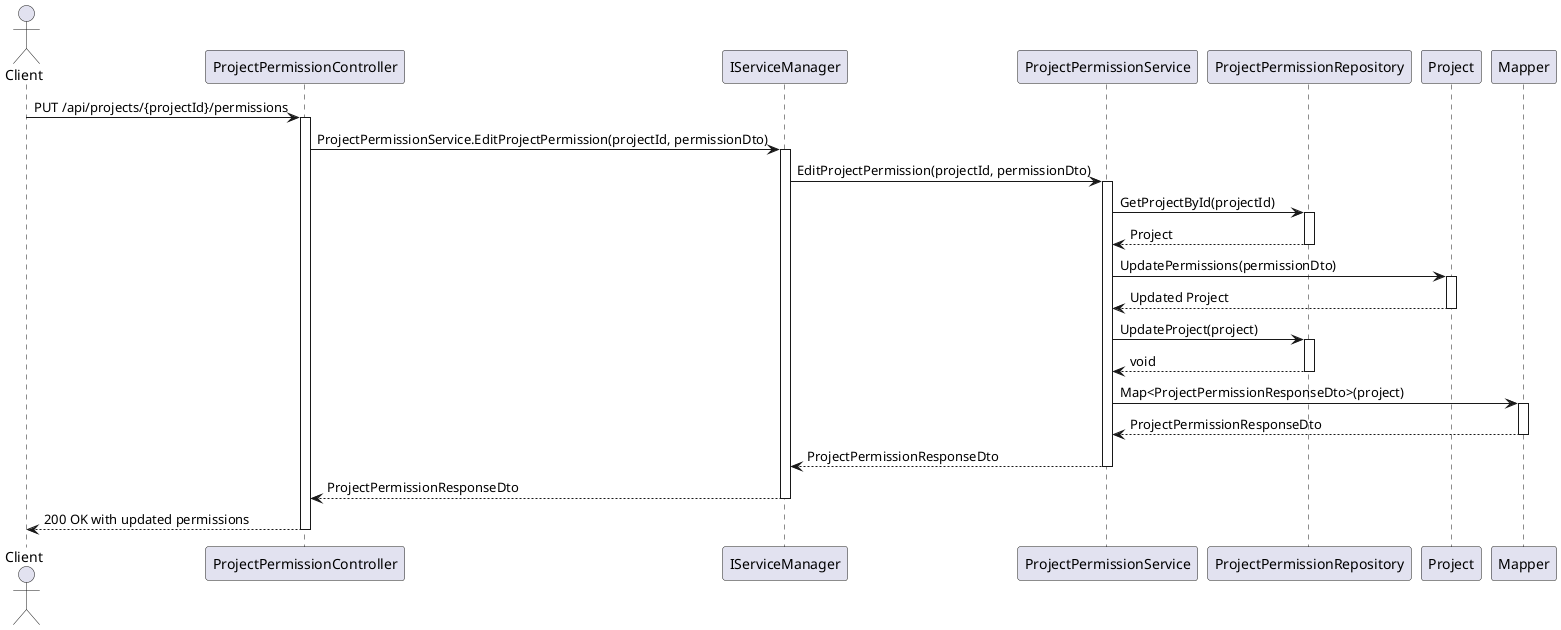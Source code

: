 @startuml
actor Client
participant "ProjectPermissionController" as PPC
participant "IServiceManager" as ISM
participant "ProjectPermissionService" as PPS
participant "ProjectPermissionRepository" as PPR
participant "Project" as P
participant "Mapper" as M

Client -> PPC : PUT /api/projects/{projectId}/permissions
activate PPC

PPC -> ISM : ProjectPermissionService.EditProjectPermission(projectId, permissionDto)
activate ISM

ISM -> PPS : EditProjectPermission(projectId, permissionDto)
activate PPS

PPS -> PPR : GetProjectById(projectId)
activate PPR
PPR --> PPS : Project
deactivate PPR

PPS -> P : UpdatePermissions(permissionDto)
activate P
P --> PPS : Updated Project
deactivate P

PPS -> PPR : UpdateProject(project)
activate PPR
PPR --> PPS : void
deactivate PPR

PPS -> M : Map<ProjectPermissionResponseDto>(project)
activate M
M --> PPS : ProjectPermissionResponseDto
deactivate M

PPS --> ISM : ProjectPermissionResponseDto
deactivate PPS

ISM --> PPC : ProjectPermissionResponseDto
deactivate ISM

PPC --> Client : 200 OK with updated permissions
deactivate PPC

@enduml